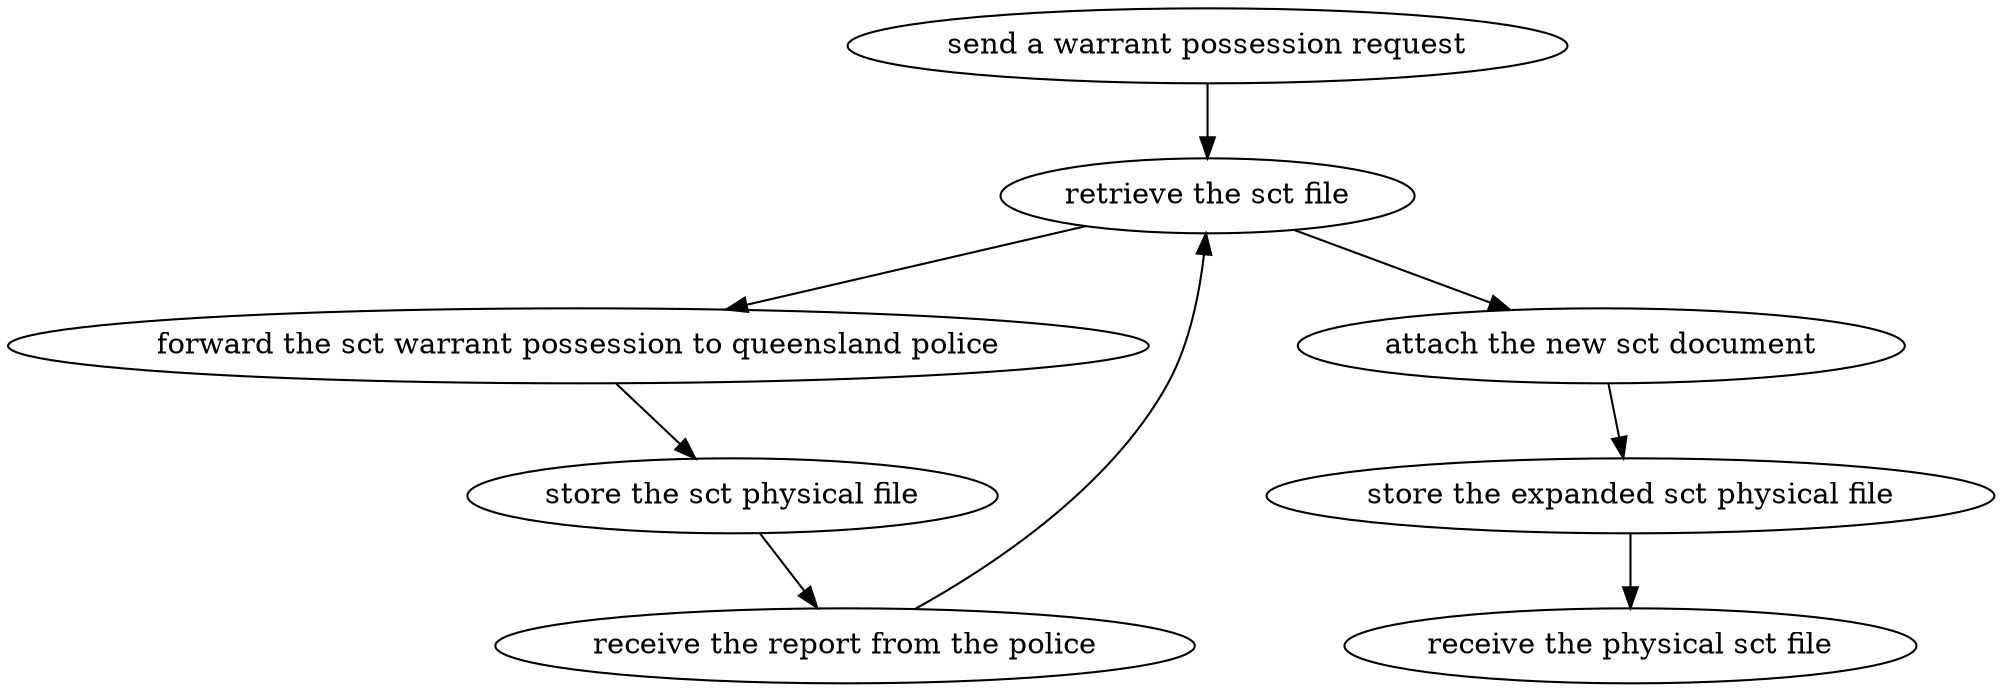 strict digraph "doc-3.1" {
	graph [name="doc-3.1"];
	"send a warrant possession request"	[attrs="{'type': 'Activity', 'label': 'send a warrant possession request'}"];
	"retrieve the sct file"	[attrs="{'type': 'Activity', 'label': 'retrieve the sct file'}"];
	"send a warrant possession request" -> "retrieve the sct file"	[attrs="{'type': 'flow', 'label': 'flow'}"];
	"forward the sct warrant possession to queensland police"	[attrs="{'type': 'Activity', 'label': 'forward the sct warrant possession to queensland police'}"];
	"retrieve the sct file" -> "forward the sct warrant possession to queensland police"	[attrs="{'type': 'flow', 'label': 'flow'}"];
	"attach the new sct document"	[attrs="{'type': 'Activity', 'label': 'attach the new sct document'}"];
	"retrieve the sct file" -> "attach the new sct document"	[attrs="{'type': 'flow', 'label': 'flow'}"];
	"store the sct physical file"	[attrs="{'type': 'Activity', 'label': 'store the sct physical file'}"];
	"forward the sct warrant possession to queensland police" -> "store the sct physical file"	[attrs="{'type': 'flow', 'label': 'flow'}"];
	"receive the report from the police"	[attrs="{'type': 'Activity', 'label': 'receive the report from the police'}"];
	"store the sct physical file" -> "receive the report from the police"	[attrs="{'type': 'flow', 'label': 'flow'}"];
	"receive the report from the police" -> "retrieve the sct file"	[attrs="{'type': 'flow', 'label': 'flow'}"];
	"store the expanded sct physical file"	[attrs="{'type': 'Activity', 'label': 'store the expanded sct physical file'}"];
	"attach the new sct document" -> "store the expanded sct physical file"	[attrs="{'type': 'flow', 'label': 'flow'}"];
	"receive the physical sct file"	[attrs="{'type': 'Activity', 'label': 'receive the physical sct file'}"];
	"store the expanded sct physical file" -> "receive the physical sct file"	[attrs="{'type': 'flow', 'label': 'flow'}"];
}
